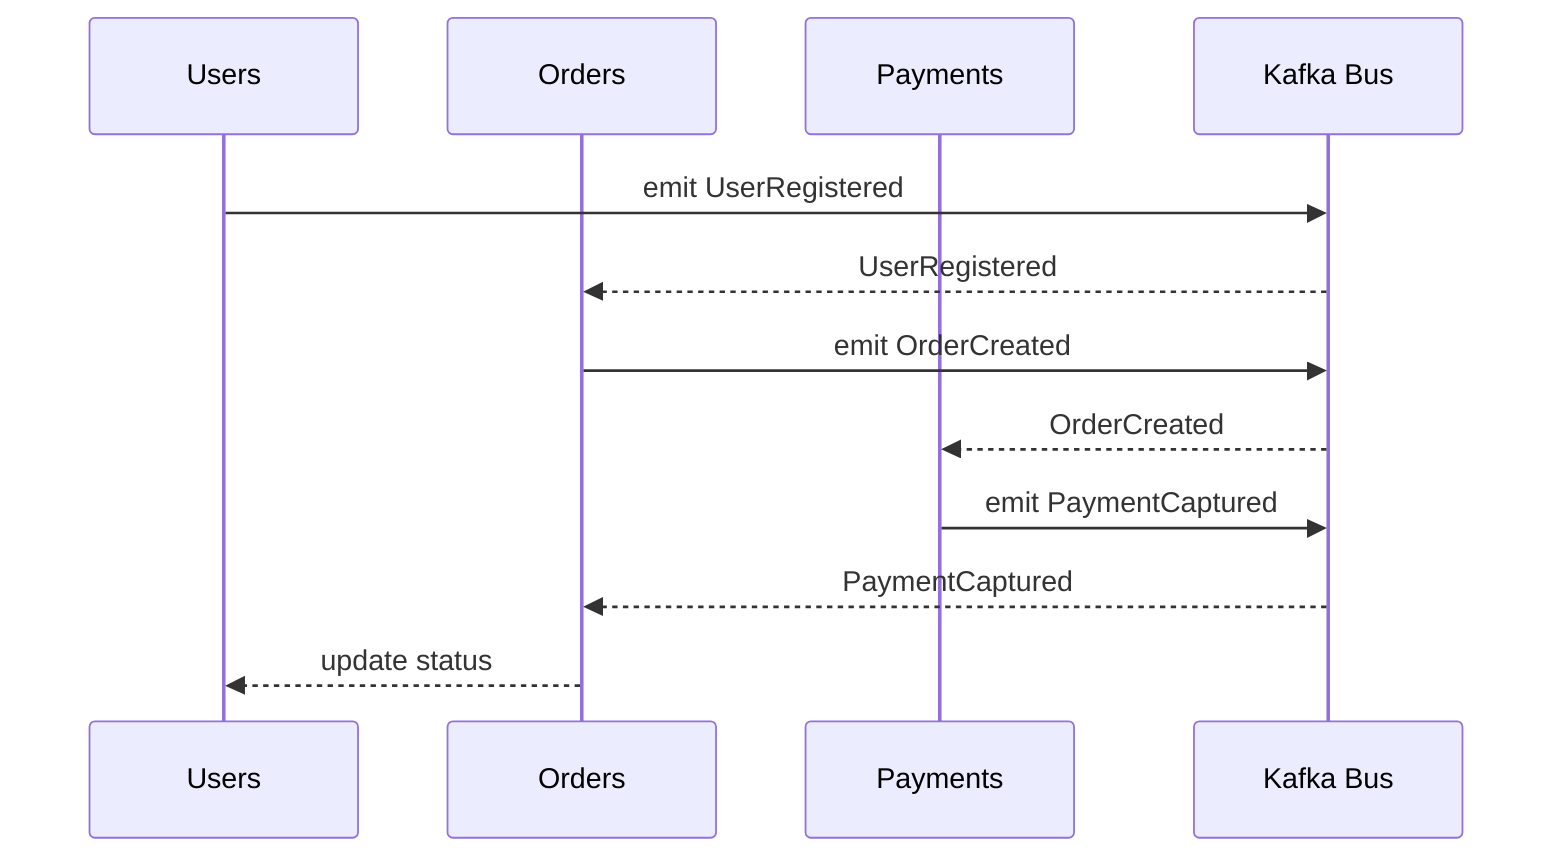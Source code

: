 sequenceDiagram
  participant Users
  participant Orders
  participant Payments
  participant Kafka as Kafka Bus

  Users->>Kafka: emit UserRegistered
  Kafka-->>Orders: UserRegistered
  Orders->>Kafka: emit OrderCreated
  Kafka-->>Payments: OrderCreated
  Payments->>Kafka: emit PaymentCaptured
  Kafka-->>Orders: PaymentCaptured
  Orders-->>Users: update status